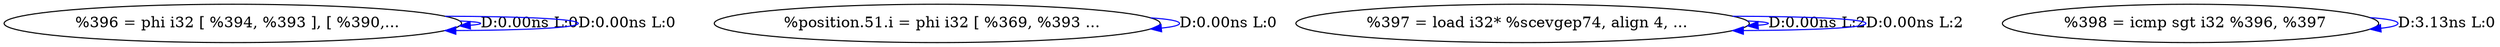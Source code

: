 digraph {
Node0x287b870[label="  %396 = phi i32 [ %394, %393 ], [ %390,..."];
Node0x287b870 -> Node0x287b870[label="D:0.00ns L:0",color=blue];
Node0x287b870 -> Node0x287b870[label="D:0.00ns L:0",color=blue];
Node0x287b950[label="  %position.51.i = phi i32 [ %369, %393 ..."];
Node0x287b950 -> Node0x287b950[label="D:0.00ns L:0",color=blue];
Node0x287ba30[label="  %397 = load i32* %scevgep74, align 4, ..."];
Node0x287ba30 -> Node0x287ba30[label="D:0.00ns L:2",color=blue];
Node0x287ba30 -> Node0x287ba30[label="D:0.00ns L:2",color=blue];
Node0x287bb10[label="  %398 = icmp sgt i32 %396, %397"];
Node0x287bb10 -> Node0x287bb10[label="D:3.13ns L:0",color=blue];
}
